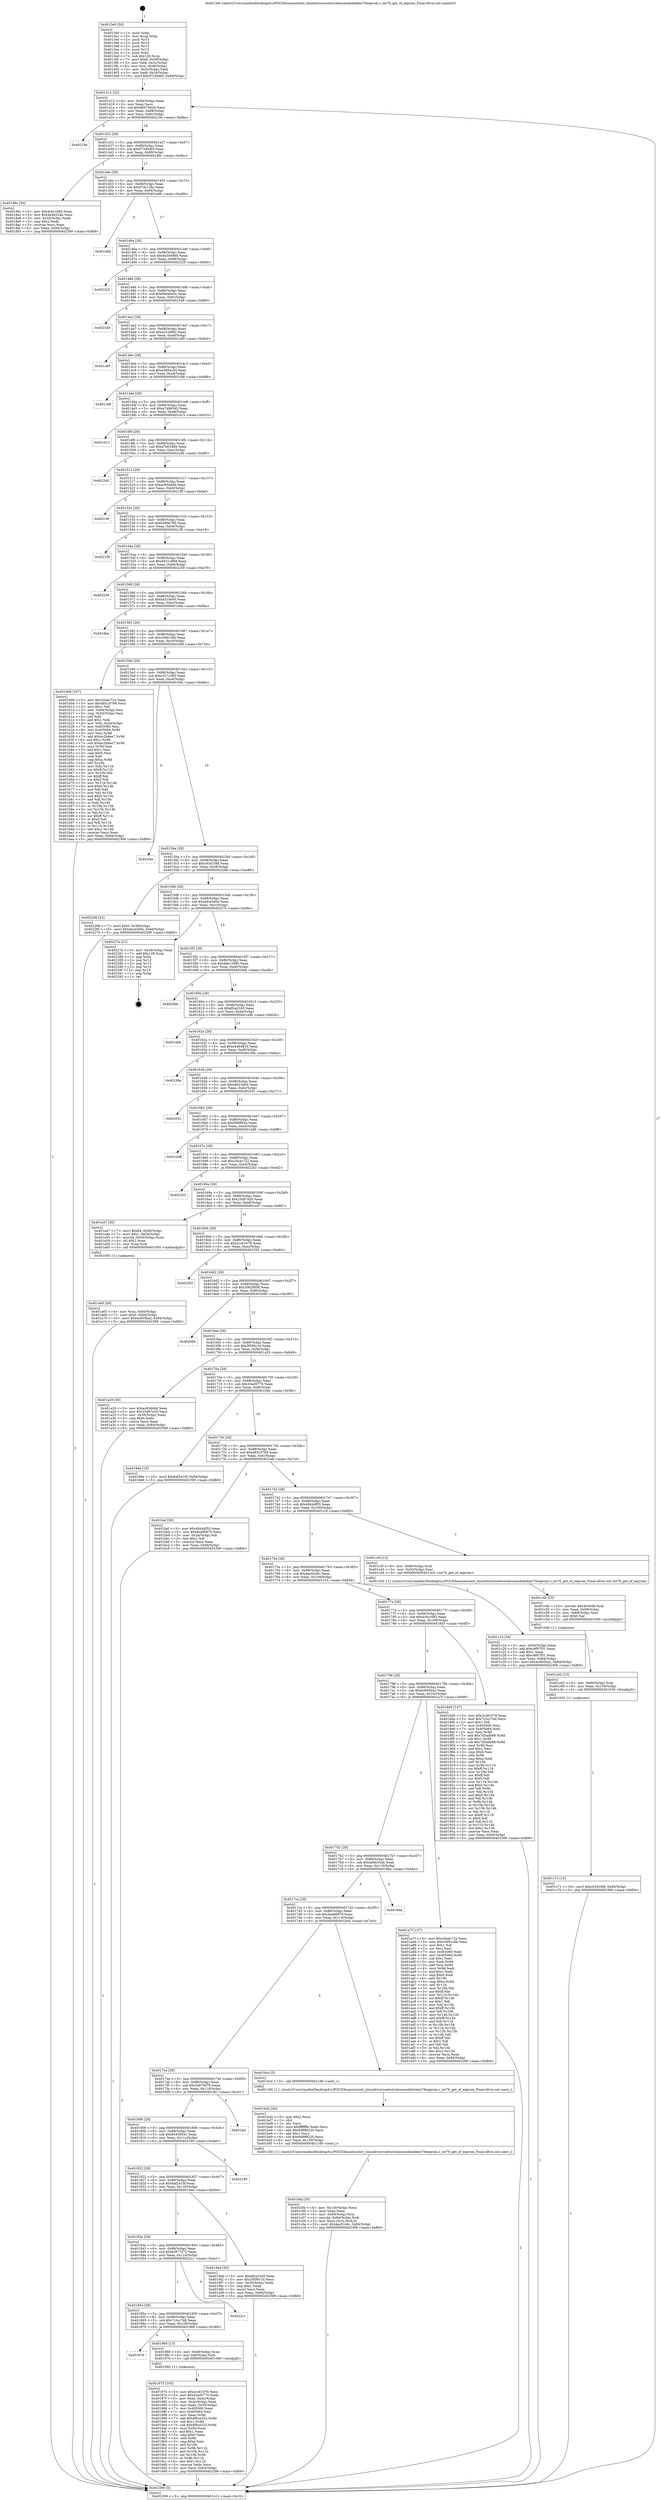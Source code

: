 digraph "0x4013e0" {
  label = "0x4013e0 (/mnt/c/Users/mathe/Desktop/tcc/POCII/binaries/extr_linuxdriversnetwirelessmediatekmt76eeprom.c_mt76_get_of_eeprom_Final-ollvm.out::main(0))"
  labelloc = "t"
  node[shape=record]

  Entry [label="",width=0.3,height=0.3,shape=circle,fillcolor=black,style=filled]
  "0x401412" [label="{
     0x401412 [32]\l
     | [instrs]\l
     &nbsp;&nbsp;0x401412 \<+6\>: mov -0x84(%rbp),%eax\l
     &nbsp;&nbsp;0x401418 \<+2\>: mov %eax,%ecx\l
     &nbsp;&nbsp;0x40141a \<+6\>: sub $0x90679426,%ecx\l
     &nbsp;&nbsp;0x401420 \<+6\>: mov %eax,-0x88(%rbp)\l
     &nbsp;&nbsp;0x401426 \<+6\>: mov %ecx,-0x8c(%rbp)\l
     &nbsp;&nbsp;0x40142c \<+6\>: je 000000000040219e \<main+0xdbe\>\l
  }"]
  "0x40219e" [label="{
     0x40219e\l
  }", style=dashed]
  "0x401432" [label="{
     0x401432 [28]\l
     | [instrs]\l
     &nbsp;&nbsp;0x401432 \<+5\>: jmp 0000000000401437 \<main+0x57\>\l
     &nbsp;&nbsp;0x401437 \<+6\>: mov -0x88(%rbp),%eax\l
     &nbsp;&nbsp;0x40143d \<+5\>: sub $0x972494f3,%eax\l
     &nbsp;&nbsp;0x401442 \<+6\>: mov %eax,-0x90(%rbp)\l
     &nbsp;&nbsp;0x401448 \<+6\>: je 000000000040189c \<main+0x4bc\>\l
  }"]
  Exit [label="",width=0.3,height=0.3,shape=circle,fillcolor=black,style=filled,peripheries=2]
  "0x40189c" [label="{
     0x40189c [30]\l
     | [instrs]\l
     &nbsp;&nbsp;0x40189c \<+5\>: mov $0x4c0c1683,%eax\l
     &nbsp;&nbsp;0x4018a1 \<+5\>: mov $0x4d4b53ab,%ecx\l
     &nbsp;&nbsp;0x4018a6 \<+3\>: mov -0x34(%rbp),%edx\l
     &nbsp;&nbsp;0x4018a9 \<+3\>: cmp $0x2,%edx\l
     &nbsp;&nbsp;0x4018ac \<+3\>: cmovne %ecx,%eax\l
     &nbsp;&nbsp;0x4018af \<+6\>: mov %eax,-0x84(%rbp)\l
     &nbsp;&nbsp;0x4018b5 \<+5\>: jmp 0000000000402399 \<main+0xfb9\>\l
  }"]
  "0x40144e" [label="{
     0x40144e [28]\l
     | [instrs]\l
     &nbsp;&nbsp;0x40144e \<+5\>: jmp 0000000000401453 \<main+0x73\>\l
     &nbsp;&nbsp;0x401453 \<+6\>: mov -0x88(%rbp),%eax\l
     &nbsp;&nbsp;0x401459 \<+5\>: sub $0x97dc13bc,%eax\l
     &nbsp;&nbsp;0x40145e \<+6\>: mov %eax,-0x94(%rbp)\l
     &nbsp;&nbsp;0x401464 \<+6\>: je 0000000000401e6b \<main+0xa8b\>\l
  }"]
  "0x402399" [label="{
     0x402399 [5]\l
     | [instrs]\l
     &nbsp;&nbsp;0x402399 \<+5\>: jmp 0000000000401412 \<main+0x32\>\l
  }"]
  "0x4013e0" [label="{
     0x4013e0 [50]\l
     | [instrs]\l
     &nbsp;&nbsp;0x4013e0 \<+1\>: push %rbp\l
     &nbsp;&nbsp;0x4013e1 \<+3\>: mov %rsp,%rbp\l
     &nbsp;&nbsp;0x4013e4 \<+2\>: push %r15\l
     &nbsp;&nbsp;0x4013e6 \<+2\>: push %r14\l
     &nbsp;&nbsp;0x4013e8 \<+2\>: push %r13\l
     &nbsp;&nbsp;0x4013ea \<+2\>: push %r12\l
     &nbsp;&nbsp;0x4013ec \<+1\>: push %rbx\l
     &nbsp;&nbsp;0x4013ed \<+7\>: sub $0x128,%rsp\l
     &nbsp;&nbsp;0x4013f4 \<+7\>: movl $0x0,-0x38(%rbp)\l
     &nbsp;&nbsp;0x4013fb \<+3\>: mov %edi,-0x3c(%rbp)\l
     &nbsp;&nbsp;0x4013fe \<+4\>: mov %rsi,-0x48(%rbp)\l
     &nbsp;&nbsp;0x401402 \<+3\>: mov -0x3c(%rbp),%edi\l
     &nbsp;&nbsp;0x401405 \<+3\>: mov %edi,-0x34(%rbp)\l
     &nbsp;&nbsp;0x401408 \<+10\>: movl $0x972494f3,-0x84(%rbp)\l
  }"]
  "0x401c71" [label="{
     0x401c71 [15]\l
     | [instrs]\l
     &nbsp;&nbsp;0x401c71 \<+10\>: movl $0xc63d1fd6,-0x84(%rbp)\l
     &nbsp;&nbsp;0x401c7b \<+5\>: jmp 0000000000402399 \<main+0xfb9\>\l
  }"]
  "0x401e6b" [label="{
     0x401e6b\l
  }", style=dashed]
  "0x40146a" [label="{
     0x40146a [28]\l
     | [instrs]\l
     &nbsp;&nbsp;0x40146a \<+5\>: jmp 000000000040146f \<main+0x8f\>\l
     &nbsp;&nbsp;0x40146f \<+6\>: mov -0x88(%rbp),%eax\l
     &nbsp;&nbsp;0x401475 \<+5\>: sub $0x9a594948,%eax\l
     &nbsp;&nbsp;0x40147a \<+6\>: mov %eax,-0x98(%rbp)\l
     &nbsp;&nbsp;0x401480 \<+6\>: je 0000000000402325 \<main+0xf45\>\l
  }"]
  "0x401c62" [label="{
     0x401c62 [15]\l
     | [instrs]\l
     &nbsp;&nbsp;0x401c62 \<+4\>: mov -0x60(%rbp),%rdi\l
     &nbsp;&nbsp;0x401c66 \<+6\>: mov %eax,-0x134(%rbp)\l
     &nbsp;&nbsp;0x401c6c \<+5\>: call 0000000000401030 \<free@plt\>\l
     | [calls]\l
     &nbsp;&nbsp;0x401030 \{1\} (unknown)\l
  }"]
  "0x402325" [label="{
     0x402325\l
  }", style=dashed]
  "0x401486" [label="{
     0x401486 [28]\l
     | [instrs]\l
     &nbsp;&nbsp;0x401486 \<+5\>: jmp 000000000040148b \<main+0xab\>\l
     &nbsp;&nbsp;0x40148b \<+6\>: mov -0x88(%rbp),%eax\l
     &nbsp;&nbsp;0x401491 \<+5\>: sub $0x9bbabe0c,%eax\l
     &nbsp;&nbsp;0x401496 \<+6\>: mov %eax,-0x9c(%rbp)\l
     &nbsp;&nbsp;0x40149c \<+6\>: je 0000000000402349 \<main+0xf69\>\l
  }"]
  "0x401c4b" [label="{
     0x401c4b [23]\l
     | [instrs]\l
     &nbsp;&nbsp;0x401c4b \<+10\>: movabs $0x4030d6,%rdi\l
     &nbsp;&nbsp;0x401c55 \<+3\>: mov %eax,-0x68(%rbp)\l
     &nbsp;&nbsp;0x401c58 \<+3\>: mov -0x68(%rbp),%esi\l
     &nbsp;&nbsp;0x401c5b \<+2\>: mov $0x0,%al\l
     &nbsp;&nbsp;0x401c5d \<+5\>: call 0000000000401040 \<printf@plt\>\l
     | [calls]\l
     &nbsp;&nbsp;0x401040 \{1\} (unknown)\l
  }"]
  "0x402349" [label="{
     0x402349\l
  }", style=dashed]
  "0x4014a2" [label="{
     0x4014a2 [28]\l
     | [instrs]\l
     &nbsp;&nbsp;0x4014a2 \<+5\>: jmp 00000000004014a7 \<main+0xc7\>\l
     &nbsp;&nbsp;0x4014a7 \<+6\>: mov -0x88(%rbp),%eax\l
     &nbsp;&nbsp;0x4014ad \<+5\>: sub $0xa223efb2,%eax\l
     &nbsp;&nbsp;0x4014b2 \<+6\>: mov %eax,-0xa0(%rbp)\l
     &nbsp;&nbsp;0x4014b8 \<+6\>: je 0000000000401c80 \<main+0x8a0\>\l
  }"]
  "0x401bfa" [label="{
     0x401bfa [35]\l
     | [instrs]\l
     &nbsp;&nbsp;0x401bfa \<+6\>: mov -0x130(%rbp),%ecx\l
     &nbsp;&nbsp;0x401c00 \<+3\>: imul %eax,%ecx\l
     &nbsp;&nbsp;0x401c03 \<+4\>: mov -0x60(%rbp),%rsi\l
     &nbsp;&nbsp;0x401c07 \<+4\>: movslq -0x64(%rbp),%rdi\l
     &nbsp;&nbsp;0x401c0b \<+3\>: mov %ecx,(%rsi,%rdi,4)\l
     &nbsp;&nbsp;0x401c0e \<+10\>: movl $0x4ac02c6c,-0x84(%rbp)\l
     &nbsp;&nbsp;0x401c18 \<+5\>: jmp 0000000000402399 \<main+0xfb9\>\l
  }"]
  "0x401c80" [label="{
     0x401c80\l
  }", style=dashed]
  "0x4014be" [label="{
     0x4014be [28]\l
     | [instrs]\l
     &nbsp;&nbsp;0x4014be \<+5\>: jmp 00000000004014c3 \<main+0xe3\>\l
     &nbsp;&nbsp;0x4014c3 \<+6\>: mov -0x88(%rbp),%eax\l
     &nbsp;&nbsp;0x4014c9 \<+5\>: sub $0xa506ac54,%eax\l
     &nbsp;&nbsp;0x4014ce \<+6\>: mov %eax,-0xa4(%rbp)\l
     &nbsp;&nbsp;0x4014d4 \<+6\>: je 0000000000401cb8 \<main+0x8d8\>\l
  }"]
  "0x401bd2" [label="{
     0x401bd2 [40]\l
     | [instrs]\l
     &nbsp;&nbsp;0x401bd2 \<+5\>: mov $0x2,%ecx\l
     &nbsp;&nbsp;0x401bd7 \<+1\>: cltd\l
     &nbsp;&nbsp;0x401bd8 \<+2\>: idiv %ecx\l
     &nbsp;&nbsp;0x401bda \<+6\>: imul $0xfffffffe,%edx,%ecx\l
     &nbsp;&nbsp;0x401be0 \<+6\>: add $0x94988220,%ecx\l
     &nbsp;&nbsp;0x401be6 \<+3\>: add $0x1,%ecx\l
     &nbsp;&nbsp;0x401be9 \<+6\>: sub $0x94988220,%ecx\l
     &nbsp;&nbsp;0x401bef \<+6\>: mov %ecx,-0x130(%rbp)\l
     &nbsp;&nbsp;0x401bf5 \<+5\>: call 0000000000401160 \<next_i\>\l
     | [calls]\l
     &nbsp;&nbsp;0x401160 \{1\} (/mnt/c/Users/mathe/Desktop/tcc/POCII/binaries/extr_linuxdriversnetwirelessmediatekmt76eeprom.c_mt76_get_of_eeprom_Final-ollvm.out::next_i)\l
  }"]
  "0x401cb8" [label="{
     0x401cb8\l
  }", style=dashed]
  "0x4014da" [label="{
     0x4014da [28]\l
     | [instrs]\l
     &nbsp;&nbsp;0x4014da \<+5\>: jmp 00000000004014df \<main+0xff\>\l
     &nbsp;&nbsp;0x4014df \<+6\>: mov -0x88(%rbp),%eax\l
     &nbsp;&nbsp;0x4014e5 \<+5\>: sub $0xa74865d3,%eax\l
     &nbsp;&nbsp;0x4014ea \<+6\>: mov %eax,-0xa8(%rbp)\l
     &nbsp;&nbsp;0x4014f0 \<+6\>: je 0000000000401d13 \<main+0x933\>\l
  }"]
  "0x401a65" [label="{
     0x401a65 [26]\l
     | [instrs]\l
     &nbsp;&nbsp;0x401a65 \<+4\>: mov %rax,-0x60(%rbp)\l
     &nbsp;&nbsp;0x401a69 \<+7\>: movl $0x0,-0x64(%rbp)\l
     &nbsp;&nbsp;0x401a70 \<+10\>: movl $0x4c605ba2,-0x84(%rbp)\l
     &nbsp;&nbsp;0x401a7a \<+5\>: jmp 0000000000402399 \<main+0xfb9\>\l
  }"]
  "0x401d13" [label="{
     0x401d13\l
  }", style=dashed]
  "0x4014f6" [label="{
     0x4014f6 [28]\l
     | [instrs]\l
     &nbsp;&nbsp;0x4014f6 \<+5\>: jmp 00000000004014fb \<main+0x11b\>\l
     &nbsp;&nbsp;0x4014fb \<+6\>: mov -0x88(%rbp),%eax\l
     &nbsp;&nbsp;0x401501 \<+5\>: sub $0xa7b63489,%eax\l
     &nbsp;&nbsp;0x401506 \<+6\>: mov %eax,-0xac(%rbp)\l
     &nbsp;&nbsp;0x40150c \<+6\>: je 00000000004022d0 \<main+0xef0\>\l
  }"]
  "0x401975" [label="{
     0x401975 [105]\l
     | [instrs]\l
     &nbsp;&nbsp;0x401975 \<+5\>: mov $0x2cc61078,%ecx\l
     &nbsp;&nbsp;0x40197a \<+5\>: mov $0x43ad5770,%edx\l
     &nbsp;&nbsp;0x40197f \<+3\>: mov %eax,-0x4c(%rbp)\l
     &nbsp;&nbsp;0x401982 \<+3\>: mov -0x4c(%rbp),%eax\l
     &nbsp;&nbsp;0x401985 \<+3\>: mov %eax,-0x30(%rbp)\l
     &nbsp;&nbsp;0x401988 \<+7\>: mov 0x405060,%eax\l
     &nbsp;&nbsp;0x40198f \<+7\>: mov 0x405064,%esi\l
     &nbsp;&nbsp;0x401996 \<+3\>: mov %eax,%r8d\l
     &nbsp;&nbsp;0x401999 \<+7\>: add $0xdf0ce253,%r8d\l
     &nbsp;&nbsp;0x4019a0 \<+4\>: sub $0x1,%r8d\l
     &nbsp;&nbsp;0x4019a4 \<+7\>: sub $0xdf0ce253,%r8d\l
     &nbsp;&nbsp;0x4019ab \<+4\>: imul %r8d,%eax\l
     &nbsp;&nbsp;0x4019af \<+3\>: and $0x1,%eax\l
     &nbsp;&nbsp;0x4019b2 \<+3\>: cmp $0x0,%eax\l
     &nbsp;&nbsp;0x4019b5 \<+4\>: sete %r9b\l
     &nbsp;&nbsp;0x4019b9 \<+3\>: cmp $0xa,%esi\l
     &nbsp;&nbsp;0x4019bc \<+4\>: setl %r10b\l
     &nbsp;&nbsp;0x4019c0 \<+3\>: mov %r9b,%r11b\l
     &nbsp;&nbsp;0x4019c3 \<+3\>: and %r10b,%r11b\l
     &nbsp;&nbsp;0x4019c6 \<+3\>: xor %r10b,%r9b\l
     &nbsp;&nbsp;0x4019c9 \<+3\>: or %r9b,%r11b\l
     &nbsp;&nbsp;0x4019cc \<+4\>: test $0x1,%r11b\l
     &nbsp;&nbsp;0x4019d0 \<+3\>: cmovne %edx,%ecx\l
     &nbsp;&nbsp;0x4019d3 \<+6\>: mov %ecx,-0x84(%rbp)\l
     &nbsp;&nbsp;0x4019d9 \<+5\>: jmp 0000000000402399 \<main+0xfb9\>\l
  }"]
  "0x4022d0" [label="{
     0x4022d0\l
  }", style=dashed]
  "0x401512" [label="{
     0x401512 [28]\l
     | [instrs]\l
     &nbsp;&nbsp;0x401512 \<+5\>: jmp 0000000000401517 \<main+0x137\>\l
     &nbsp;&nbsp;0x401517 \<+6\>: mov -0x88(%rbp),%eax\l
     &nbsp;&nbsp;0x40151d \<+5\>: sub $0xac93dddd,%eax\l
     &nbsp;&nbsp;0x401522 \<+6\>: mov %eax,-0xb0(%rbp)\l
     &nbsp;&nbsp;0x401528 \<+6\>: je 000000000040218f \<main+0xdaf\>\l
  }"]
  "0x401876" [label="{
     0x401876\l
  }", style=dashed]
  "0x40218f" [label="{
     0x40218f\l
  }", style=dashed]
  "0x40152e" [label="{
     0x40152e [28]\l
     | [instrs]\l
     &nbsp;&nbsp;0x40152e \<+5\>: jmp 0000000000401533 \<main+0x153\>\l
     &nbsp;&nbsp;0x401533 \<+6\>: mov -0x88(%rbp),%eax\l
     &nbsp;&nbsp;0x401539 \<+5\>: sub $0xb599a786,%eax\l
     &nbsp;&nbsp;0x40153e \<+6\>: mov %eax,-0xb4(%rbp)\l
     &nbsp;&nbsp;0x401544 \<+6\>: je 00000000004021f9 \<main+0xe19\>\l
  }"]
  "0x401968" [label="{
     0x401968 [13]\l
     | [instrs]\l
     &nbsp;&nbsp;0x401968 \<+4\>: mov -0x48(%rbp),%rax\l
     &nbsp;&nbsp;0x40196c \<+4\>: mov 0x8(%rax),%rdi\l
     &nbsp;&nbsp;0x401970 \<+5\>: call 0000000000401060 \<atoi@plt\>\l
     | [calls]\l
     &nbsp;&nbsp;0x401060 \{1\} (unknown)\l
  }"]
  "0x4021f9" [label="{
     0x4021f9\l
  }", style=dashed]
  "0x40154a" [label="{
     0x40154a [28]\l
     | [instrs]\l
     &nbsp;&nbsp;0x40154a \<+5\>: jmp 000000000040154f \<main+0x16f\>\l
     &nbsp;&nbsp;0x40154f \<+6\>: mov -0x88(%rbp),%eax\l
     &nbsp;&nbsp;0x401555 \<+5\>: sub $0xb631c894,%eax\l
     &nbsp;&nbsp;0x40155a \<+6\>: mov %eax,-0xb8(%rbp)\l
     &nbsp;&nbsp;0x401560 \<+6\>: je 0000000000402259 \<main+0xe79\>\l
  }"]
  "0x40185a" [label="{
     0x40185a [28]\l
     | [instrs]\l
     &nbsp;&nbsp;0x40185a \<+5\>: jmp 000000000040185f \<main+0x47f\>\l
     &nbsp;&nbsp;0x40185f \<+6\>: mov -0x88(%rbp),%eax\l
     &nbsp;&nbsp;0x401865 \<+5\>: sub $0x7c3cc7dd,%eax\l
     &nbsp;&nbsp;0x40186a \<+6\>: mov %eax,-0x128(%rbp)\l
     &nbsp;&nbsp;0x401870 \<+6\>: je 0000000000401968 \<main+0x588\>\l
  }"]
  "0x402259" [label="{
     0x402259\l
  }", style=dashed]
  "0x401566" [label="{
     0x401566 [28]\l
     | [instrs]\l
     &nbsp;&nbsp;0x401566 \<+5\>: jmp 000000000040156b \<main+0x18b\>\l
     &nbsp;&nbsp;0x40156b \<+6\>: mov -0x88(%rbp),%eax\l
     &nbsp;&nbsp;0x401571 \<+5\>: sub $0xba318e50,%eax\l
     &nbsp;&nbsp;0x401576 \<+6\>: mov %eax,-0xbc(%rbp)\l
     &nbsp;&nbsp;0x40157c \<+6\>: je 0000000000401dba \<main+0x9da\>\l
  }"]
  "0x4022c1" [label="{
     0x4022c1\l
  }", style=dashed]
  "0x401dba" [label="{
     0x401dba\l
  }", style=dashed]
  "0x401582" [label="{
     0x401582 [28]\l
     | [instrs]\l
     &nbsp;&nbsp;0x401582 \<+5\>: jmp 0000000000401587 \<main+0x1a7\>\l
     &nbsp;&nbsp;0x401587 \<+6\>: mov -0x88(%rbp),%eax\l
     &nbsp;&nbsp;0x40158d \<+5\>: sub $0xc0d91c6b,%eax\l
     &nbsp;&nbsp;0x401592 \<+6\>: mov %eax,-0xc0(%rbp)\l
     &nbsp;&nbsp;0x401598 \<+6\>: je 0000000000401b08 \<main+0x728\>\l
  }"]
  "0x40183e" [label="{
     0x40183e [28]\l
     | [instrs]\l
     &nbsp;&nbsp;0x40183e \<+5\>: jmp 0000000000401843 \<main+0x463\>\l
     &nbsp;&nbsp;0x401843 \<+6\>: mov -0x88(%rbp),%eax\l
     &nbsp;&nbsp;0x401849 \<+5\>: sub $0x6c877572,%eax\l
     &nbsp;&nbsp;0x40184e \<+6\>: mov %eax,-0x124(%rbp)\l
     &nbsp;&nbsp;0x401854 \<+6\>: je 00000000004022c1 \<main+0xee1\>\l
  }"]
  "0x401b08" [label="{
     0x401b08 [167]\l
     | [instrs]\l
     &nbsp;&nbsp;0x401b08 \<+5\>: mov $0x20a4c722,%eax\l
     &nbsp;&nbsp;0x401b0d \<+5\>: mov $0x48310799,%ecx\l
     &nbsp;&nbsp;0x401b12 \<+2\>: mov $0x1,%dl\l
     &nbsp;&nbsp;0x401b14 \<+3\>: mov -0x64(%rbp),%esi\l
     &nbsp;&nbsp;0x401b17 \<+3\>: cmp -0x54(%rbp),%esi\l
     &nbsp;&nbsp;0x401b1a \<+4\>: setl %dil\l
     &nbsp;&nbsp;0x401b1e \<+4\>: and $0x1,%dil\l
     &nbsp;&nbsp;0x401b22 \<+4\>: mov %dil,-0x2a(%rbp)\l
     &nbsp;&nbsp;0x401b26 \<+7\>: mov 0x405060,%esi\l
     &nbsp;&nbsp;0x401b2d \<+8\>: mov 0x405064,%r8d\l
     &nbsp;&nbsp;0x401b35 \<+3\>: mov %esi,%r9d\l
     &nbsp;&nbsp;0x401b38 \<+7\>: add $0xbc2bdee7,%r9d\l
     &nbsp;&nbsp;0x401b3f \<+4\>: sub $0x1,%r9d\l
     &nbsp;&nbsp;0x401b43 \<+7\>: sub $0xbc2bdee7,%r9d\l
     &nbsp;&nbsp;0x401b4a \<+4\>: imul %r9d,%esi\l
     &nbsp;&nbsp;0x401b4e \<+3\>: and $0x1,%esi\l
     &nbsp;&nbsp;0x401b51 \<+3\>: cmp $0x0,%esi\l
     &nbsp;&nbsp;0x401b54 \<+4\>: sete %dil\l
     &nbsp;&nbsp;0x401b58 \<+4\>: cmp $0xa,%r8d\l
     &nbsp;&nbsp;0x401b5c \<+4\>: setl %r10b\l
     &nbsp;&nbsp;0x401b60 \<+3\>: mov %dil,%r11b\l
     &nbsp;&nbsp;0x401b63 \<+4\>: xor $0xff,%r11b\l
     &nbsp;&nbsp;0x401b67 \<+3\>: mov %r10b,%bl\l
     &nbsp;&nbsp;0x401b6a \<+3\>: xor $0xff,%bl\l
     &nbsp;&nbsp;0x401b6d \<+3\>: xor $0x0,%dl\l
     &nbsp;&nbsp;0x401b70 \<+3\>: mov %r11b,%r14b\l
     &nbsp;&nbsp;0x401b73 \<+4\>: and $0x0,%r14b\l
     &nbsp;&nbsp;0x401b77 \<+3\>: and %dl,%dil\l
     &nbsp;&nbsp;0x401b7a \<+3\>: mov %bl,%r15b\l
     &nbsp;&nbsp;0x401b7d \<+4\>: and $0x0,%r15b\l
     &nbsp;&nbsp;0x401b81 \<+3\>: and %dl,%r10b\l
     &nbsp;&nbsp;0x401b84 \<+3\>: or %dil,%r14b\l
     &nbsp;&nbsp;0x401b87 \<+3\>: or %r10b,%r15b\l
     &nbsp;&nbsp;0x401b8a \<+3\>: xor %r15b,%r14b\l
     &nbsp;&nbsp;0x401b8d \<+3\>: or %bl,%r11b\l
     &nbsp;&nbsp;0x401b90 \<+4\>: xor $0xff,%r11b\l
     &nbsp;&nbsp;0x401b94 \<+3\>: or $0x0,%dl\l
     &nbsp;&nbsp;0x401b97 \<+3\>: and %dl,%r11b\l
     &nbsp;&nbsp;0x401b9a \<+3\>: or %r11b,%r14b\l
     &nbsp;&nbsp;0x401b9d \<+4\>: test $0x1,%r14b\l
     &nbsp;&nbsp;0x401ba1 \<+3\>: cmovne %ecx,%eax\l
     &nbsp;&nbsp;0x401ba4 \<+6\>: mov %eax,-0x84(%rbp)\l
     &nbsp;&nbsp;0x401baa \<+5\>: jmp 0000000000402399 \<main+0xfb9\>\l
  }"]
  "0x40159e" [label="{
     0x40159e [28]\l
     | [instrs]\l
     &nbsp;&nbsp;0x40159e \<+5\>: jmp 00000000004015a3 \<main+0x1c3\>\l
     &nbsp;&nbsp;0x4015a3 \<+6\>: mov -0x88(%rbp),%eax\l
     &nbsp;&nbsp;0x4015a9 \<+5\>: sub $0xc327c393,%eax\l
     &nbsp;&nbsp;0x4015ae \<+6\>: mov %eax,-0xc4(%rbp)\l
     &nbsp;&nbsp;0x4015b4 \<+6\>: je 0000000000401f4e \<main+0xb6e\>\l
  }"]
  "0x4019ed" [label="{
     0x4019ed [30]\l
     | [instrs]\l
     &nbsp;&nbsp;0x4019ed \<+5\>: mov $0xdfca2345,%eax\l
     &nbsp;&nbsp;0x4019f2 \<+5\>: mov $0x3f595c1b,%ecx\l
     &nbsp;&nbsp;0x4019f7 \<+3\>: mov -0x30(%rbp),%edx\l
     &nbsp;&nbsp;0x4019fa \<+3\>: cmp $0x1,%edx\l
     &nbsp;&nbsp;0x4019fd \<+3\>: cmovl %ecx,%eax\l
     &nbsp;&nbsp;0x401a00 \<+6\>: mov %eax,-0x84(%rbp)\l
     &nbsp;&nbsp;0x401a06 \<+5\>: jmp 0000000000402399 \<main+0xfb9\>\l
  }"]
  "0x401f4e" [label="{
     0x401f4e\l
  }", style=dashed]
  "0x4015ba" [label="{
     0x4015ba [28]\l
     | [instrs]\l
     &nbsp;&nbsp;0x4015ba \<+5\>: jmp 00000000004015bf \<main+0x1df\>\l
     &nbsp;&nbsp;0x4015bf \<+6\>: mov -0x88(%rbp),%eax\l
     &nbsp;&nbsp;0x4015c5 \<+5\>: sub $0xc63d1fd6,%eax\l
     &nbsp;&nbsp;0x4015ca \<+6\>: mov %eax,-0xc8(%rbp)\l
     &nbsp;&nbsp;0x4015d0 \<+6\>: je 0000000000402268 \<main+0xe88\>\l
  }"]
  "0x401822" [label="{
     0x401822 [28]\l
     | [instrs]\l
     &nbsp;&nbsp;0x401822 \<+5\>: jmp 0000000000401827 \<main+0x447\>\l
     &nbsp;&nbsp;0x401827 \<+6\>: mov -0x88(%rbp),%eax\l
     &nbsp;&nbsp;0x40182d \<+5\>: sub $0x6af2410f,%eax\l
     &nbsp;&nbsp;0x401832 \<+6\>: mov %eax,-0x120(%rbp)\l
     &nbsp;&nbsp;0x401838 \<+6\>: je 00000000004019ed \<main+0x60d\>\l
  }"]
  "0x402268" [label="{
     0x402268 [22]\l
     | [instrs]\l
     &nbsp;&nbsp;0x402268 \<+7\>: movl $0x0,-0x38(%rbp)\l
     &nbsp;&nbsp;0x40226f \<+10\>: movl $0xd4ce3d0e,-0x84(%rbp)\l
     &nbsp;&nbsp;0x402279 \<+5\>: jmp 0000000000402399 \<main+0xfb9\>\l
  }"]
  "0x4015d6" [label="{
     0x4015d6 [28]\l
     | [instrs]\l
     &nbsp;&nbsp;0x4015d6 \<+5\>: jmp 00000000004015db \<main+0x1fb\>\l
     &nbsp;&nbsp;0x4015db \<+6\>: mov -0x88(%rbp),%eax\l
     &nbsp;&nbsp;0x4015e1 \<+5\>: sub $0xd4ce3d0e,%eax\l
     &nbsp;&nbsp;0x4015e6 \<+6\>: mov %eax,-0xcc(%rbp)\l
     &nbsp;&nbsp;0x4015ec \<+6\>: je 000000000040227e \<main+0xe9e\>\l
  }"]
  "0x402180" [label="{
     0x402180\l
  }", style=dashed]
  "0x40227e" [label="{
     0x40227e [21]\l
     | [instrs]\l
     &nbsp;&nbsp;0x40227e \<+3\>: mov -0x38(%rbp),%eax\l
     &nbsp;&nbsp;0x402281 \<+7\>: add $0x128,%rsp\l
     &nbsp;&nbsp;0x402288 \<+1\>: pop %rbx\l
     &nbsp;&nbsp;0x402289 \<+2\>: pop %r12\l
     &nbsp;&nbsp;0x40228b \<+2\>: pop %r13\l
     &nbsp;&nbsp;0x40228d \<+2\>: pop %r14\l
     &nbsp;&nbsp;0x40228f \<+2\>: pop %r15\l
     &nbsp;&nbsp;0x402291 \<+1\>: pop %rbp\l
     &nbsp;&nbsp;0x402292 \<+1\>: ret\l
  }"]
  "0x4015f2" [label="{
     0x4015f2 [28]\l
     | [instrs]\l
     &nbsp;&nbsp;0x4015f2 \<+5\>: jmp 00000000004015f7 \<main+0x217\>\l
     &nbsp;&nbsp;0x4015f7 \<+6\>: mov -0x88(%rbp),%eax\l
     &nbsp;&nbsp;0x4015fd \<+5\>: sub $0xdde12990,%eax\l
     &nbsp;&nbsp;0x401602 \<+6\>: mov %eax,-0xd0(%rbp)\l
     &nbsp;&nbsp;0x401608 \<+6\>: je 00000000004020bb \<main+0xcdb\>\l
  }"]
  "0x401806" [label="{
     0x401806 [28]\l
     | [instrs]\l
     &nbsp;&nbsp;0x401806 \<+5\>: jmp 000000000040180b \<main+0x42b\>\l
     &nbsp;&nbsp;0x40180b \<+6\>: mov -0x88(%rbp),%eax\l
     &nbsp;&nbsp;0x401811 \<+5\>: sub $0x6445663c,%eax\l
     &nbsp;&nbsp;0x401816 \<+6\>: mov %eax,-0x11c(%rbp)\l
     &nbsp;&nbsp;0x40181c \<+6\>: je 0000000000402180 \<main+0xda0\>\l
  }"]
  "0x4020bb" [label="{
     0x4020bb\l
  }", style=dashed]
  "0x40160e" [label="{
     0x40160e [28]\l
     | [instrs]\l
     &nbsp;&nbsp;0x40160e \<+5\>: jmp 0000000000401613 \<main+0x233\>\l
     &nbsp;&nbsp;0x401613 \<+6\>: mov -0x88(%rbp),%eax\l
     &nbsp;&nbsp;0x401619 \<+5\>: sub $0xdfca2345,%eax\l
     &nbsp;&nbsp;0x40161e \<+6\>: mov %eax,-0xd4(%rbp)\l
     &nbsp;&nbsp;0x401624 \<+6\>: je 0000000000401a0b \<main+0x62b\>\l
  }"]
  "0x401fe1" [label="{
     0x401fe1\l
  }", style=dashed]
  "0x401a0b" [label="{
     0x401a0b\l
  }", style=dashed]
  "0x40162a" [label="{
     0x40162a [28]\l
     | [instrs]\l
     &nbsp;&nbsp;0x40162a \<+5\>: jmp 000000000040162f \<main+0x24f\>\l
     &nbsp;&nbsp;0x40162f \<+6\>: mov -0x88(%rbp),%eax\l
     &nbsp;&nbsp;0x401635 \<+5\>: sub $0xe446481d,%eax\l
     &nbsp;&nbsp;0x40163a \<+6\>: mov %eax,-0xd8(%rbp)\l
     &nbsp;&nbsp;0x401640 \<+6\>: je 000000000040238a \<main+0xfaa\>\l
  }"]
  "0x4017ea" [label="{
     0x4017ea [28]\l
     | [instrs]\l
     &nbsp;&nbsp;0x4017ea \<+5\>: jmp 00000000004017ef \<main+0x40f\>\l
     &nbsp;&nbsp;0x4017ef \<+6\>: mov -0x88(%rbp),%eax\l
     &nbsp;&nbsp;0x4017f5 \<+5\>: sub $0x5e870076,%eax\l
     &nbsp;&nbsp;0x4017fa \<+6\>: mov %eax,-0x118(%rbp)\l
     &nbsp;&nbsp;0x401800 \<+6\>: je 0000000000401fe1 \<main+0xc01\>\l
  }"]
  "0x40238a" [label="{
     0x40238a\l
  }", style=dashed]
  "0x401646" [label="{
     0x401646 [28]\l
     | [instrs]\l
     &nbsp;&nbsp;0x401646 \<+5\>: jmp 000000000040164b \<main+0x26b\>\l
     &nbsp;&nbsp;0x40164b \<+6\>: mov -0x88(%rbp),%eax\l
     &nbsp;&nbsp;0x401651 \<+5\>: sub $0xe9d23a00,%eax\l
     &nbsp;&nbsp;0x401656 \<+6\>: mov %eax,-0xdc(%rbp)\l
     &nbsp;&nbsp;0x40165c \<+6\>: je 0000000000402051 \<main+0xc71\>\l
  }"]
  "0x401bcd" [label="{
     0x401bcd [5]\l
     | [instrs]\l
     &nbsp;&nbsp;0x401bcd \<+5\>: call 0000000000401160 \<next_i\>\l
     | [calls]\l
     &nbsp;&nbsp;0x401160 \{1\} (/mnt/c/Users/mathe/Desktop/tcc/POCII/binaries/extr_linuxdriversnetwirelessmediatekmt76eeprom.c_mt76_get_of_eeprom_Final-ollvm.out::next_i)\l
  }"]
  "0x402051" [label="{
     0x402051\l
  }", style=dashed]
  "0x401662" [label="{
     0x401662 [28]\l
     | [instrs]\l
     &nbsp;&nbsp;0x401662 \<+5\>: jmp 0000000000401667 \<main+0x287\>\l
     &nbsp;&nbsp;0x401667 \<+6\>: mov -0x88(%rbp),%eax\l
     &nbsp;&nbsp;0x40166d \<+5\>: sub $0xf36f892e,%eax\l
     &nbsp;&nbsp;0x401672 \<+6\>: mov %eax,-0xe0(%rbp)\l
     &nbsp;&nbsp;0x401678 \<+6\>: je 0000000000401dd8 \<main+0x9f8\>\l
  }"]
  "0x4017ce" [label="{
     0x4017ce [28]\l
     | [instrs]\l
     &nbsp;&nbsp;0x4017ce \<+5\>: jmp 00000000004017d3 \<main+0x3f3\>\l
     &nbsp;&nbsp;0x4017d3 \<+6\>: mov -0x88(%rbp),%eax\l
     &nbsp;&nbsp;0x4017d9 \<+5\>: sub $0x4ea96979,%eax\l
     &nbsp;&nbsp;0x4017de \<+6\>: mov %eax,-0x114(%rbp)\l
     &nbsp;&nbsp;0x4017e4 \<+6\>: je 0000000000401bcd \<main+0x7ed\>\l
  }"]
  "0x401dd8" [label="{
     0x401dd8\l
  }", style=dashed]
  "0x40167e" [label="{
     0x40167e [28]\l
     | [instrs]\l
     &nbsp;&nbsp;0x40167e \<+5\>: jmp 0000000000401683 \<main+0x2a3\>\l
     &nbsp;&nbsp;0x401683 \<+6\>: mov -0x88(%rbp),%eax\l
     &nbsp;&nbsp;0x401689 \<+5\>: sub $0x20a4c722,%eax\l
     &nbsp;&nbsp;0x40168e \<+6\>: mov %eax,-0xe4(%rbp)\l
     &nbsp;&nbsp;0x401694 \<+6\>: je 00000000004022b2 \<main+0xed2\>\l
  }"]
  "0x4018ba" [label="{
     0x4018ba\l
  }", style=dashed]
  "0x4022b2" [label="{
     0x4022b2\l
  }", style=dashed]
  "0x40169a" [label="{
     0x40169a [28]\l
     | [instrs]\l
     &nbsp;&nbsp;0x40169a \<+5\>: jmp 000000000040169f \<main+0x2bf\>\l
     &nbsp;&nbsp;0x40169f \<+6\>: mov -0x88(%rbp),%eax\l
     &nbsp;&nbsp;0x4016a5 \<+5\>: sub $0x23d87e20,%eax\l
     &nbsp;&nbsp;0x4016aa \<+6\>: mov %eax,-0xe8(%rbp)\l
     &nbsp;&nbsp;0x4016b0 \<+6\>: je 0000000000401a47 \<main+0x667\>\l
  }"]
  "0x4017b2" [label="{
     0x4017b2 [28]\l
     | [instrs]\l
     &nbsp;&nbsp;0x4017b2 \<+5\>: jmp 00000000004017b7 \<main+0x3d7\>\l
     &nbsp;&nbsp;0x4017b7 \<+6\>: mov -0x88(%rbp),%eax\l
     &nbsp;&nbsp;0x4017bd \<+5\>: sub $0x4d4b53ab,%eax\l
     &nbsp;&nbsp;0x4017c2 \<+6\>: mov %eax,-0x110(%rbp)\l
     &nbsp;&nbsp;0x4017c8 \<+6\>: je 00000000004018ba \<main+0x4da\>\l
  }"]
  "0x401a47" [label="{
     0x401a47 [30]\l
     | [instrs]\l
     &nbsp;&nbsp;0x401a47 \<+7\>: movl $0x64,-0x50(%rbp)\l
     &nbsp;&nbsp;0x401a4e \<+7\>: movl $0x1,-0x54(%rbp)\l
     &nbsp;&nbsp;0x401a55 \<+4\>: movslq -0x54(%rbp),%rax\l
     &nbsp;&nbsp;0x401a59 \<+4\>: shl $0x2,%rax\l
     &nbsp;&nbsp;0x401a5d \<+3\>: mov %rax,%rdi\l
     &nbsp;&nbsp;0x401a60 \<+5\>: call 0000000000401050 \<malloc@plt\>\l
     | [calls]\l
     &nbsp;&nbsp;0x401050 \{1\} (unknown)\l
  }"]
  "0x4016b6" [label="{
     0x4016b6 [28]\l
     | [instrs]\l
     &nbsp;&nbsp;0x4016b6 \<+5\>: jmp 00000000004016bb \<main+0x2db\>\l
     &nbsp;&nbsp;0x4016bb \<+6\>: mov -0x88(%rbp),%eax\l
     &nbsp;&nbsp;0x4016c1 \<+5\>: sub $0x2cc61078,%eax\l
     &nbsp;&nbsp;0x4016c6 \<+6\>: mov %eax,-0xec(%rbp)\l
     &nbsp;&nbsp;0x4016cc \<+6\>: je 0000000000402293 \<main+0xeb3\>\l
  }"]
  "0x401a7f" [label="{
     0x401a7f [137]\l
     | [instrs]\l
     &nbsp;&nbsp;0x401a7f \<+5\>: mov $0x20a4c722,%eax\l
     &nbsp;&nbsp;0x401a84 \<+5\>: mov $0xc0d91c6b,%ecx\l
     &nbsp;&nbsp;0x401a89 \<+2\>: mov $0x1,%dl\l
     &nbsp;&nbsp;0x401a8b \<+2\>: xor %esi,%esi\l
     &nbsp;&nbsp;0x401a8d \<+7\>: mov 0x405060,%edi\l
     &nbsp;&nbsp;0x401a94 \<+8\>: mov 0x405064,%r8d\l
     &nbsp;&nbsp;0x401a9c \<+3\>: sub $0x1,%esi\l
     &nbsp;&nbsp;0x401a9f \<+3\>: mov %edi,%r9d\l
     &nbsp;&nbsp;0x401aa2 \<+3\>: add %esi,%r9d\l
     &nbsp;&nbsp;0x401aa5 \<+4\>: imul %r9d,%edi\l
     &nbsp;&nbsp;0x401aa9 \<+3\>: and $0x1,%edi\l
     &nbsp;&nbsp;0x401aac \<+3\>: cmp $0x0,%edi\l
     &nbsp;&nbsp;0x401aaf \<+4\>: sete %r10b\l
     &nbsp;&nbsp;0x401ab3 \<+4\>: cmp $0xa,%r8d\l
     &nbsp;&nbsp;0x401ab7 \<+4\>: setl %r11b\l
     &nbsp;&nbsp;0x401abb \<+3\>: mov %r10b,%bl\l
     &nbsp;&nbsp;0x401abe \<+3\>: xor $0xff,%bl\l
     &nbsp;&nbsp;0x401ac1 \<+3\>: mov %r11b,%r14b\l
     &nbsp;&nbsp;0x401ac4 \<+4\>: xor $0xff,%r14b\l
     &nbsp;&nbsp;0x401ac8 \<+3\>: xor $0x1,%dl\l
     &nbsp;&nbsp;0x401acb \<+3\>: mov %bl,%r15b\l
     &nbsp;&nbsp;0x401ace \<+4\>: and $0xff,%r15b\l
     &nbsp;&nbsp;0x401ad2 \<+3\>: and %dl,%r10b\l
     &nbsp;&nbsp;0x401ad5 \<+3\>: mov %r14b,%r12b\l
     &nbsp;&nbsp;0x401ad8 \<+4\>: and $0xff,%r12b\l
     &nbsp;&nbsp;0x401adc \<+3\>: and %dl,%r11b\l
     &nbsp;&nbsp;0x401adf \<+3\>: or %r10b,%r15b\l
     &nbsp;&nbsp;0x401ae2 \<+3\>: or %r11b,%r12b\l
     &nbsp;&nbsp;0x401ae5 \<+3\>: xor %r12b,%r15b\l
     &nbsp;&nbsp;0x401ae8 \<+3\>: or %r14b,%bl\l
     &nbsp;&nbsp;0x401aeb \<+3\>: xor $0xff,%bl\l
     &nbsp;&nbsp;0x401aee \<+3\>: or $0x1,%dl\l
     &nbsp;&nbsp;0x401af1 \<+2\>: and %dl,%bl\l
     &nbsp;&nbsp;0x401af3 \<+3\>: or %bl,%r15b\l
     &nbsp;&nbsp;0x401af6 \<+4\>: test $0x1,%r15b\l
     &nbsp;&nbsp;0x401afa \<+3\>: cmovne %ecx,%eax\l
     &nbsp;&nbsp;0x401afd \<+6\>: mov %eax,-0x84(%rbp)\l
     &nbsp;&nbsp;0x401b03 \<+5\>: jmp 0000000000402399 \<main+0xfb9\>\l
  }"]
  "0x402293" [label="{
     0x402293\l
  }", style=dashed]
  "0x4016d2" [label="{
     0x4016d2 [28]\l
     | [instrs]\l
     &nbsp;&nbsp;0x4016d2 \<+5\>: jmp 00000000004016d7 \<main+0x2f7\>\l
     &nbsp;&nbsp;0x4016d7 \<+6\>: mov -0x88(%rbp),%eax\l
     &nbsp;&nbsp;0x4016dd \<+5\>: sub $0x3062f938,%eax\l
     &nbsp;&nbsp;0x4016e2 \<+6\>: mov %eax,-0xf0(%rbp)\l
     &nbsp;&nbsp;0x4016e8 \<+6\>: je 0000000000402060 \<main+0xc80\>\l
  }"]
  "0x401796" [label="{
     0x401796 [28]\l
     | [instrs]\l
     &nbsp;&nbsp;0x401796 \<+5\>: jmp 000000000040179b \<main+0x3bb\>\l
     &nbsp;&nbsp;0x40179b \<+6\>: mov -0x88(%rbp),%eax\l
     &nbsp;&nbsp;0x4017a1 \<+5\>: sub $0x4c605ba2,%eax\l
     &nbsp;&nbsp;0x4017a6 \<+6\>: mov %eax,-0x10c(%rbp)\l
     &nbsp;&nbsp;0x4017ac \<+6\>: je 0000000000401a7f \<main+0x69f\>\l
  }"]
  "0x402060" [label="{
     0x402060\l
  }", style=dashed]
  "0x4016ee" [label="{
     0x4016ee [28]\l
     | [instrs]\l
     &nbsp;&nbsp;0x4016ee \<+5\>: jmp 00000000004016f3 \<main+0x313\>\l
     &nbsp;&nbsp;0x4016f3 \<+6\>: mov -0x88(%rbp),%eax\l
     &nbsp;&nbsp;0x4016f9 \<+5\>: sub $0x3f595c1b,%eax\l
     &nbsp;&nbsp;0x4016fe \<+6\>: mov %eax,-0xf4(%rbp)\l
     &nbsp;&nbsp;0x401704 \<+6\>: je 0000000000401a29 \<main+0x649\>\l
  }"]
  "0x4018d5" [label="{
     0x4018d5 [147]\l
     | [instrs]\l
     &nbsp;&nbsp;0x4018d5 \<+5\>: mov $0x2cc61078,%eax\l
     &nbsp;&nbsp;0x4018da \<+5\>: mov $0x7c3cc7dd,%ecx\l
     &nbsp;&nbsp;0x4018df \<+2\>: mov $0x1,%dl\l
     &nbsp;&nbsp;0x4018e1 \<+7\>: mov 0x405060,%esi\l
     &nbsp;&nbsp;0x4018e8 \<+7\>: mov 0x405064,%edi\l
     &nbsp;&nbsp;0x4018ef \<+3\>: mov %esi,%r8d\l
     &nbsp;&nbsp;0x4018f2 \<+7\>: add $0x7d5adb98,%r8d\l
     &nbsp;&nbsp;0x4018f9 \<+4\>: sub $0x1,%r8d\l
     &nbsp;&nbsp;0x4018fd \<+7\>: sub $0x7d5adb98,%r8d\l
     &nbsp;&nbsp;0x401904 \<+4\>: imul %r8d,%esi\l
     &nbsp;&nbsp;0x401908 \<+3\>: and $0x1,%esi\l
     &nbsp;&nbsp;0x40190b \<+3\>: cmp $0x0,%esi\l
     &nbsp;&nbsp;0x40190e \<+4\>: sete %r9b\l
     &nbsp;&nbsp;0x401912 \<+3\>: cmp $0xa,%edi\l
     &nbsp;&nbsp;0x401915 \<+4\>: setl %r10b\l
     &nbsp;&nbsp;0x401919 \<+3\>: mov %r9b,%r11b\l
     &nbsp;&nbsp;0x40191c \<+4\>: xor $0xff,%r11b\l
     &nbsp;&nbsp;0x401920 \<+3\>: mov %r10b,%bl\l
     &nbsp;&nbsp;0x401923 \<+3\>: xor $0xff,%bl\l
     &nbsp;&nbsp;0x401926 \<+3\>: xor $0x0,%dl\l
     &nbsp;&nbsp;0x401929 \<+3\>: mov %r11b,%r14b\l
     &nbsp;&nbsp;0x40192c \<+4\>: and $0x0,%r14b\l
     &nbsp;&nbsp;0x401930 \<+3\>: and %dl,%r9b\l
     &nbsp;&nbsp;0x401933 \<+3\>: mov %bl,%r15b\l
     &nbsp;&nbsp;0x401936 \<+4\>: and $0x0,%r15b\l
     &nbsp;&nbsp;0x40193a \<+3\>: and %dl,%r10b\l
     &nbsp;&nbsp;0x40193d \<+3\>: or %r9b,%r14b\l
     &nbsp;&nbsp;0x401940 \<+3\>: or %r10b,%r15b\l
     &nbsp;&nbsp;0x401943 \<+3\>: xor %r15b,%r14b\l
     &nbsp;&nbsp;0x401946 \<+3\>: or %bl,%r11b\l
     &nbsp;&nbsp;0x401949 \<+4\>: xor $0xff,%r11b\l
     &nbsp;&nbsp;0x40194d \<+3\>: or $0x0,%dl\l
     &nbsp;&nbsp;0x401950 \<+3\>: and %dl,%r11b\l
     &nbsp;&nbsp;0x401953 \<+3\>: or %r11b,%r14b\l
     &nbsp;&nbsp;0x401956 \<+4\>: test $0x1,%r14b\l
     &nbsp;&nbsp;0x40195a \<+3\>: cmovne %ecx,%eax\l
     &nbsp;&nbsp;0x40195d \<+6\>: mov %eax,-0x84(%rbp)\l
     &nbsp;&nbsp;0x401963 \<+5\>: jmp 0000000000402399 \<main+0xfb9\>\l
  }"]
  "0x401a29" [label="{
     0x401a29 [30]\l
     | [instrs]\l
     &nbsp;&nbsp;0x401a29 \<+5\>: mov $0xac93dddd,%eax\l
     &nbsp;&nbsp;0x401a2e \<+5\>: mov $0x23d87e20,%ecx\l
     &nbsp;&nbsp;0x401a33 \<+3\>: mov -0x30(%rbp),%edx\l
     &nbsp;&nbsp;0x401a36 \<+3\>: cmp $0x0,%edx\l
     &nbsp;&nbsp;0x401a39 \<+3\>: cmove %ecx,%eax\l
     &nbsp;&nbsp;0x401a3c \<+6\>: mov %eax,-0x84(%rbp)\l
     &nbsp;&nbsp;0x401a42 \<+5\>: jmp 0000000000402399 \<main+0xfb9\>\l
  }"]
  "0x40170a" [label="{
     0x40170a [28]\l
     | [instrs]\l
     &nbsp;&nbsp;0x40170a \<+5\>: jmp 000000000040170f \<main+0x32f\>\l
     &nbsp;&nbsp;0x40170f \<+6\>: mov -0x88(%rbp),%eax\l
     &nbsp;&nbsp;0x401715 \<+5\>: sub $0x43ad5770,%eax\l
     &nbsp;&nbsp;0x40171a \<+6\>: mov %eax,-0xf8(%rbp)\l
     &nbsp;&nbsp;0x401720 \<+6\>: je 00000000004019de \<main+0x5fe\>\l
  }"]
  "0x40177a" [label="{
     0x40177a [28]\l
     | [instrs]\l
     &nbsp;&nbsp;0x40177a \<+5\>: jmp 000000000040177f \<main+0x39f\>\l
     &nbsp;&nbsp;0x40177f \<+6\>: mov -0x88(%rbp),%eax\l
     &nbsp;&nbsp;0x401785 \<+5\>: sub $0x4c0c1683,%eax\l
     &nbsp;&nbsp;0x40178a \<+6\>: mov %eax,-0x108(%rbp)\l
     &nbsp;&nbsp;0x401790 \<+6\>: je 00000000004018d5 \<main+0x4f5\>\l
  }"]
  "0x4019de" [label="{
     0x4019de [15]\l
     | [instrs]\l
     &nbsp;&nbsp;0x4019de \<+10\>: movl $0x6af2410f,-0x84(%rbp)\l
     &nbsp;&nbsp;0x4019e8 \<+5\>: jmp 0000000000402399 \<main+0xfb9\>\l
  }"]
  "0x401726" [label="{
     0x401726 [28]\l
     | [instrs]\l
     &nbsp;&nbsp;0x401726 \<+5\>: jmp 000000000040172b \<main+0x34b\>\l
     &nbsp;&nbsp;0x40172b \<+6\>: mov -0x88(%rbp),%eax\l
     &nbsp;&nbsp;0x401731 \<+5\>: sub $0x48310799,%eax\l
     &nbsp;&nbsp;0x401736 \<+6\>: mov %eax,-0xfc(%rbp)\l
     &nbsp;&nbsp;0x40173c \<+6\>: je 0000000000401baf \<main+0x7cf\>\l
  }"]
  "0x401c1d" [label="{
     0x401c1d [34]\l
     | [instrs]\l
     &nbsp;&nbsp;0x401c1d \<+3\>: mov -0x64(%rbp),%eax\l
     &nbsp;&nbsp;0x401c20 \<+5\>: add $0xc9f97f51,%eax\l
     &nbsp;&nbsp;0x401c25 \<+3\>: add $0x1,%eax\l
     &nbsp;&nbsp;0x401c28 \<+5\>: sub $0xc9f97f51,%eax\l
     &nbsp;&nbsp;0x401c2d \<+3\>: mov %eax,-0x64(%rbp)\l
     &nbsp;&nbsp;0x401c30 \<+10\>: movl $0x4c605ba2,-0x84(%rbp)\l
     &nbsp;&nbsp;0x401c3a \<+5\>: jmp 0000000000402399 \<main+0xfb9\>\l
  }"]
  "0x401baf" [label="{
     0x401baf [30]\l
     | [instrs]\l
     &nbsp;&nbsp;0x401baf \<+5\>: mov $0x4944df55,%eax\l
     &nbsp;&nbsp;0x401bb4 \<+5\>: mov $0x4ea96979,%ecx\l
     &nbsp;&nbsp;0x401bb9 \<+3\>: mov -0x2a(%rbp),%dl\l
     &nbsp;&nbsp;0x401bbc \<+3\>: test $0x1,%dl\l
     &nbsp;&nbsp;0x401bbf \<+3\>: cmovne %ecx,%eax\l
     &nbsp;&nbsp;0x401bc2 \<+6\>: mov %eax,-0x84(%rbp)\l
     &nbsp;&nbsp;0x401bc8 \<+5\>: jmp 0000000000402399 \<main+0xfb9\>\l
  }"]
  "0x401742" [label="{
     0x401742 [28]\l
     | [instrs]\l
     &nbsp;&nbsp;0x401742 \<+5\>: jmp 0000000000401747 \<main+0x367\>\l
     &nbsp;&nbsp;0x401747 \<+6\>: mov -0x88(%rbp),%eax\l
     &nbsp;&nbsp;0x40174d \<+5\>: sub $0x4944df55,%eax\l
     &nbsp;&nbsp;0x401752 \<+6\>: mov %eax,-0x100(%rbp)\l
     &nbsp;&nbsp;0x401758 \<+6\>: je 0000000000401c3f \<main+0x85f\>\l
  }"]
  "0x40175e" [label="{
     0x40175e [28]\l
     | [instrs]\l
     &nbsp;&nbsp;0x40175e \<+5\>: jmp 0000000000401763 \<main+0x383\>\l
     &nbsp;&nbsp;0x401763 \<+6\>: mov -0x88(%rbp),%eax\l
     &nbsp;&nbsp;0x401769 \<+5\>: sub $0x4ac02c6c,%eax\l
     &nbsp;&nbsp;0x40176e \<+6\>: mov %eax,-0x104(%rbp)\l
     &nbsp;&nbsp;0x401774 \<+6\>: je 0000000000401c1d \<main+0x83d\>\l
  }"]
  "0x401c3f" [label="{
     0x401c3f [12]\l
     | [instrs]\l
     &nbsp;&nbsp;0x401c3f \<+4\>: mov -0x60(%rbp),%rdi\l
     &nbsp;&nbsp;0x401c43 \<+3\>: mov -0x50(%rbp),%esi\l
     &nbsp;&nbsp;0x401c46 \<+5\>: call 00000000004013c0 \<mt76_get_of_eeprom\>\l
     | [calls]\l
     &nbsp;&nbsp;0x4013c0 \{1\} (/mnt/c/Users/mathe/Desktop/tcc/POCII/binaries/extr_linuxdriversnetwirelessmediatekmt76eeprom.c_mt76_get_of_eeprom_Final-ollvm.out::mt76_get_of_eeprom)\l
  }"]
  Entry -> "0x4013e0" [label=" 1"]
  "0x401412" -> "0x40219e" [label=" 0"]
  "0x401412" -> "0x401432" [label=" 18"]
  "0x40227e" -> Exit [label=" 1"]
  "0x401432" -> "0x40189c" [label=" 1"]
  "0x401432" -> "0x40144e" [label=" 17"]
  "0x40189c" -> "0x402399" [label=" 1"]
  "0x4013e0" -> "0x401412" [label=" 1"]
  "0x402399" -> "0x401412" [label=" 17"]
  "0x402268" -> "0x402399" [label=" 1"]
  "0x40144e" -> "0x401e6b" [label=" 0"]
  "0x40144e" -> "0x40146a" [label=" 17"]
  "0x401c71" -> "0x402399" [label=" 1"]
  "0x40146a" -> "0x402325" [label=" 0"]
  "0x40146a" -> "0x401486" [label=" 17"]
  "0x401c62" -> "0x401c71" [label=" 1"]
  "0x401486" -> "0x402349" [label=" 0"]
  "0x401486" -> "0x4014a2" [label=" 17"]
  "0x401c4b" -> "0x401c62" [label=" 1"]
  "0x4014a2" -> "0x401c80" [label=" 0"]
  "0x4014a2" -> "0x4014be" [label=" 17"]
  "0x401c3f" -> "0x401c4b" [label=" 1"]
  "0x4014be" -> "0x401cb8" [label=" 0"]
  "0x4014be" -> "0x4014da" [label=" 17"]
  "0x401c1d" -> "0x402399" [label=" 1"]
  "0x4014da" -> "0x401d13" [label=" 0"]
  "0x4014da" -> "0x4014f6" [label=" 17"]
  "0x401bfa" -> "0x402399" [label=" 1"]
  "0x4014f6" -> "0x4022d0" [label=" 0"]
  "0x4014f6" -> "0x401512" [label=" 17"]
  "0x401bd2" -> "0x401bfa" [label=" 1"]
  "0x401512" -> "0x40218f" [label=" 0"]
  "0x401512" -> "0x40152e" [label=" 17"]
  "0x401bcd" -> "0x401bd2" [label=" 1"]
  "0x40152e" -> "0x4021f9" [label=" 0"]
  "0x40152e" -> "0x40154a" [label=" 17"]
  "0x401baf" -> "0x402399" [label=" 2"]
  "0x40154a" -> "0x402259" [label=" 0"]
  "0x40154a" -> "0x401566" [label=" 17"]
  "0x401a7f" -> "0x402399" [label=" 2"]
  "0x401566" -> "0x401dba" [label=" 0"]
  "0x401566" -> "0x401582" [label=" 17"]
  "0x401a65" -> "0x402399" [label=" 1"]
  "0x401582" -> "0x401b08" [label=" 2"]
  "0x401582" -> "0x40159e" [label=" 15"]
  "0x401a29" -> "0x402399" [label=" 1"]
  "0x40159e" -> "0x401f4e" [label=" 0"]
  "0x40159e" -> "0x4015ba" [label=" 15"]
  "0x4019ed" -> "0x402399" [label=" 1"]
  "0x4015ba" -> "0x402268" [label=" 1"]
  "0x4015ba" -> "0x4015d6" [label=" 14"]
  "0x401975" -> "0x402399" [label=" 1"]
  "0x4015d6" -> "0x40227e" [label=" 1"]
  "0x4015d6" -> "0x4015f2" [label=" 13"]
  "0x401968" -> "0x401975" [label=" 1"]
  "0x4015f2" -> "0x4020bb" [label=" 0"]
  "0x4015f2" -> "0x40160e" [label=" 13"]
  "0x40185a" -> "0x401968" [label=" 1"]
  "0x40160e" -> "0x401a0b" [label=" 0"]
  "0x40160e" -> "0x40162a" [label=" 13"]
  "0x401b08" -> "0x402399" [label=" 2"]
  "0x40162a" -> "0x40238a" [label=" 0"]
  "0x40162a" -> "0x401646" [label=" 13"]
  "0x40183e" -> "0x4022c1" [label=" 0"]
  "0x401646" -> "0x402051" [label=" 0"]
  "0x401646" -> "0x401662" [label=" 13"]
  "0x401a47" -> "0x401a65" [label=" 1"]
  "0x401662" -> "0x401dd8" [label=" 0"]
  "0x401662" -> "0x40167e" [label=" 13"]
  "0x401822" -> "0x4019ed" [label=" 1"]
  "0x40167e" -> "0x4022b2" [label=" 0"]
  "0x40167e" -> "0x40169a" [label=" 13"]
  "0x4019de" -> "0x402399" [label=" 1"]
  "0x40169a" -> "0x401a47" [label=" 1"]
  "0x40169a" -> "0x4016b6" [label=" 12"]
  "0x401806" -> "0x402180" [label=" 0"]
  "0x4016b6" -> "0x402293" [label=" 0"]
  "0x4016b6" -> "0x4016d2" [label=" 12"]
  "0x40185a" -> "0x401876" [label=" 0"]
  "0x4016d2" -> "0x402060" [label=" 0"]
  "0x4016d2" -> "0x4016ee" [label=" 12"]
  "0x4017ea" -> "0x401fe1" [label=" 0"]
  "0x4016ee" -> "0x401a29" [label=" 1"]
  "0x4016ee" -> "0x40170a" [label=" 11"]
  "0x40183e" -> "0x40185a" [label=" 1"]
  "0x40170a" -> "0x4019de" [label=" 1"]
  "0x40170a" -> "0x401726" [label=" 10"]
  "0x4017ce" -> "0x401bcd" [label=" 1"]
  "0x401726" -> "0x401baf" [label=" 2"]
  "0x401726" -> "0x401742" [label=" 8"]
  "0x401822" -> "0x40183e" [label=" 1"]
  "0x401742" -> "0x401c3f" [label=" 1"]
  "0x401742" -> "0x40175e" [label=" 7"]
  "0x4017b2" -> "0x4017ce" [label=" 3"]
  "0x40175e" -> "0x401c1d" [label=" 1"]
  "0x40175e" -> "0x40177a" [label=" 6"]
  "0x4017ce" -> "0x4017ea" [label=" 2"]
  "0x40177a" -> "0x4018d5" [label=" 1"]
  "0x40177a" -> "0x401796" [label=" 5"]
  "0x4018d5" -> "0x402399" [label=" 1"]
  "0x4017ea" -> "0x401806" [label=" 2"]
  "0x401796" -> "0x401a7f" [label=" 2"]
  "0x401796" -> "0x4017b2" [label=" 3"]
  "0x401806" -> "0x401822" [label=" 2"]
  "0x4017b2" -> "0x4018ba" [label=" 0"]
}
